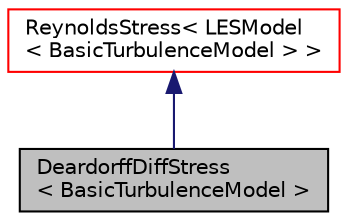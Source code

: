 digraph "DeardorffDiffStress&lt; BasicTurbulenceModel &gt;"
{
  bgcolor="transparent";
  edge [fontname="Helvetica",fontsize="10",labelfontname="Helvetica",labelfontsize="10"];
  node [fontname="Helvetica",fontsize="10",shape=record];
  Node1 [label="DeardorffDiffStress\l\< BasicTurbulenceModel \>",height=0.2,width=0.4,color="black", fillcolor="grey75", style="filled", fontcolor="black"];
  Node2 -> Node1 [dir="back",color="midnightblue",fontsize="10",style="solid",fontname="Helvetica"];
  Node2 [label="ReynoldsStress\< LESModel\l\< BasicTurbulenceModel \> \>",height=0.2,width=0.4,color="red",URL="$a02238.html"];
}

